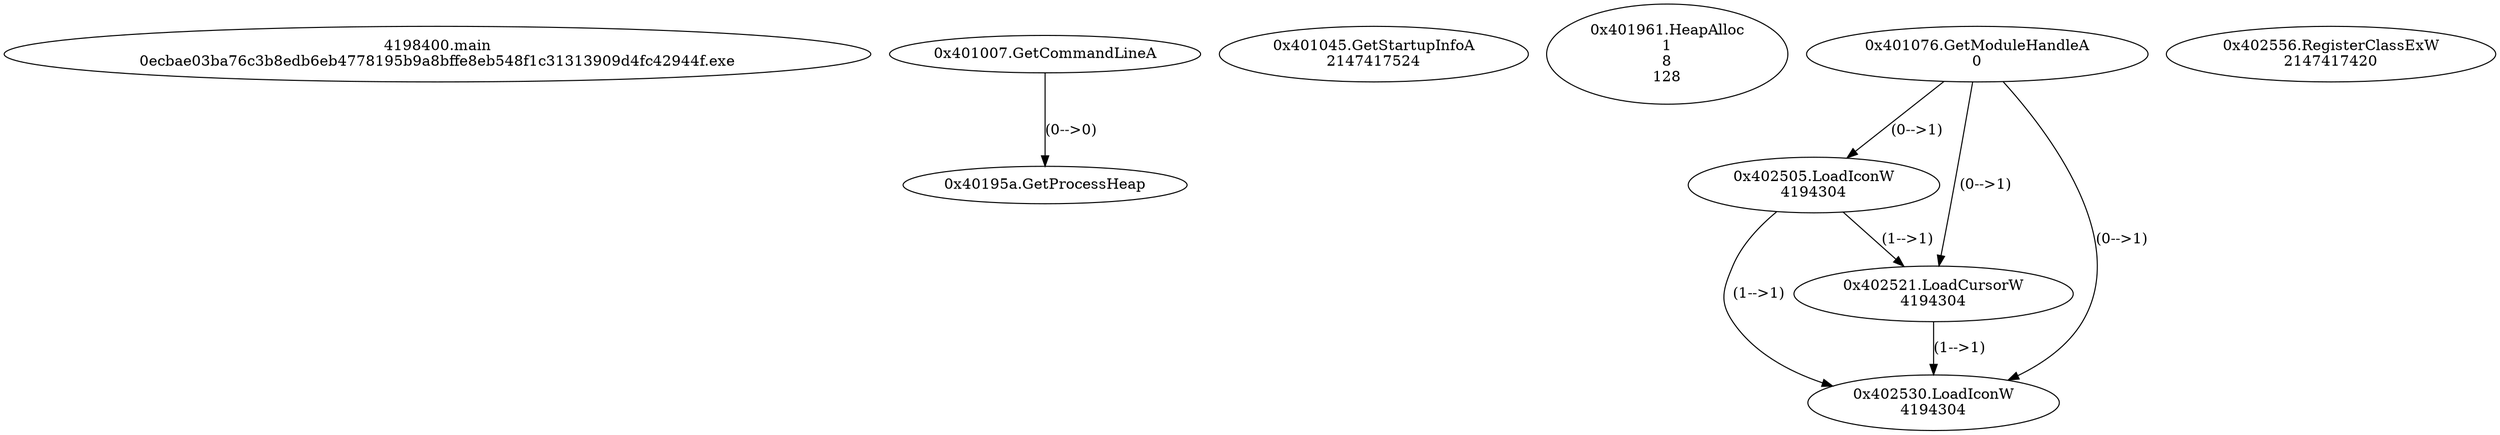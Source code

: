 // Global SCDG with merge call
digraph {
	0 [label="4198400.main
0ecbae03ba76c3b8edb6eb4778195b9a8bffe8eb548f1c31313909d4fc42944f.exe"]
	1 [label="0x401007.GetCommandLineA
"]
	2 [label="0x401045.GetStartupInfoA
2147417524"]
	3 [label="0x40195a.GetProcessHeap
"]
	1 -> 3 [label="(0-->0)"]
	4 [label="0x401961.HeapAlloc
1
8
128"]
	5 [label="0x401076.GetModuleHandleA
0"]
	6 [label="0x402505.LoadIconW
4194304
"]
	5 -> 6 [label="(0-->1)"]
	7 [label="0x402521.LoadCursorW
4194304
"]
	5 -> 7 [label="(0-->1)"]
	6 -> 7 [label="(1-->1)"]
	8 [label="0x402530.LoadIconW
4194304
"]
	5 -> 8 [label="(0-->1)"]
	6 -> 8 [label="(1-->1)"]
	7 -> 8 [label="(1-->1)"]
	9 [label="0x402556.RegisterClassExW
2147417420"]
}
